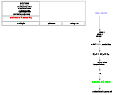 digraph G {
  node [shape=plaintext];
  size="0.8"

  exampleNode [
    label=<
      <TABLE BORDER="1" CELLBORDER="1" CELLSPACING="4" CELLPADDING="4">
        <TR>
          <TD>
            <B>Bold text</B><BR/>
            <I>Italic text</I><BR/>
            <U>Underlined text</U><BR/>
            <O>Overlined text</O><BR/>
            <SUB>Subscript text</SUB><BR/>
            <SUP>Superscript text</SUP><BR/>
            <S>Strikethrough text</S>
          </TD>
        </TR>

        <TR>
          <TD>
            <FONT COLOR="red">Red text in a FONT tag</FONT>
            <BR/>
          </TD>
        </TR>

        <TR>
          <TD>
           Multiple
          </TD>
          <TD>
            columns
          </TD>
          <TD>
            using VR
          </TD>
        </TR>
      </TABLE>
    >
  ];

    // Using <FONT> for styling
    n1 [label=<
        <FONT POINT-SIZE="16" COLOR="blue" FACE="Arial">Hello, World!</FONT>
    >];

    // Using <BR/> for line breaks
    n2 [label=<
        Line 1<BR/>Line 2<BR/>Line 3
    >];

    // Using <B>, <I>, <U> for bold, italic, underline
    n3 [label=<
        <B>Bold</B> <I>Italic</I> <U>Underline</U>
    >];

    // Using <SUB> and <SUP> for subscript and superscript
    n4 [label=<
        H<SUB>2</SUB>O + CO<SUB>2</SUB> = O<SUB>2</SUB>
    >];

    n5 [label=<
        First Line<BR/>Second Line
    >];

    // Using <FONT> and <S> together
    n7 [label=<
        <S><FONT COLOR="green" POINT-SIZE="20">Centered Text</FONT></S>
    >];

    // Using <U> inside <S>
    n8 [label=<
        <S>
            <U>Underlined Centered</U>
        </S>
    >];

    n1 -> n2;
    n2 -> n3;
    n3 -> n4;
    n4 -> n5;
    n5 -> n6;
    n6 -> n7;
    n7 -> n8;
}